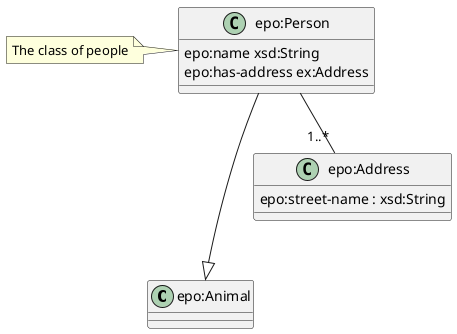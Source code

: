 

```plantuml
@startuml

class "epo:Animal" {

}

class "epo:Person" {
  epo:name xsd:String
  epo:has-address ex:Address
}
note left: The class of people

class "epo:Address" {
   epo:street-name : xsd:String
}

"epo:Person" ---|> "epo:Animal"
"epo:Person" -- "1..*" "epo:Address"
@enduml

```
